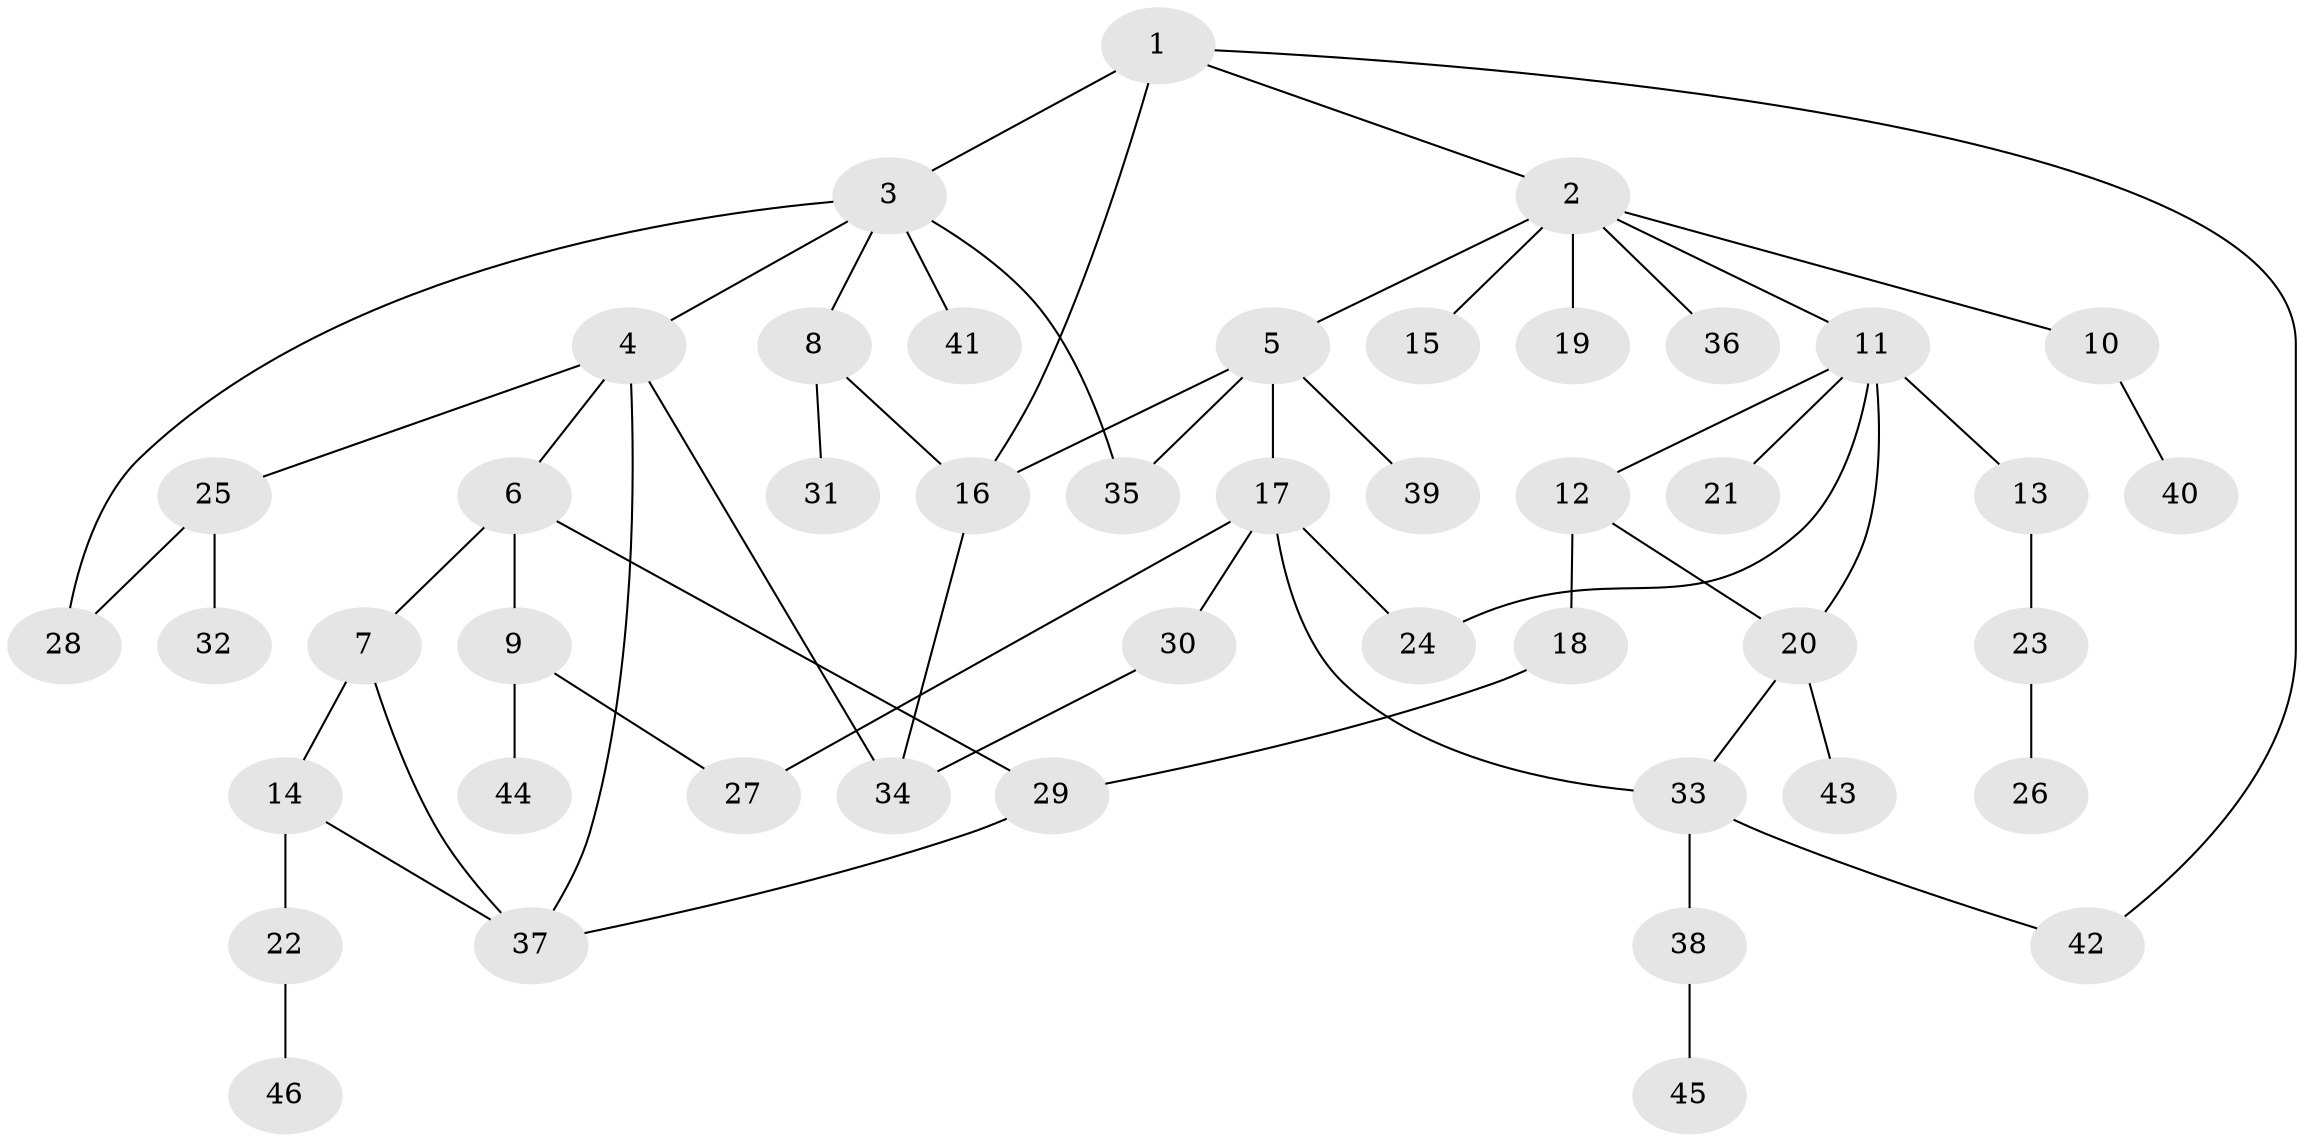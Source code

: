 // original degree distribution, {3: 0.17105263157894737, 8: 0.013157894736842105, 7: 0.02631578947368421, 5: 0.039473684210526314, 1: 0.34210526315789475, 4: 0.09210526315789473, 6: 0.013157894736842105, 2: 0.3026315789473684}
// Generated by graph-tools (version 1.1) at 2025/48/03/04/25 22:48:44]
// undirected, 46 vertices, 60 edges
graph export_dot {
  node [color=gray90,style=filled];
  1;
  2;
  3;
  4;
  5;
  6;
  7;
  8;
  9;
  10;
  11;
  12;
  13;
  14;
  15;
  16;
  17;
  18;
  19;
  20;
  21;
  22;
  23;
  24;
  25;
  26;
  27;
  28;
  29;
  30;
  31;
  32;
  33;
  34;
  35;
  36;
  37;
  38;
  39;
  40;
  41;
  42;
  43;
  44;
  45;
  46;
  1 -- 2 [weight=1.0];
  1 -- 3 [weight=1.0];
  1 -- 16 [weight=2.0];
  1 -- 42 [weight=1.0];
  2 -- 5 [weight=1.0];
  2 -- 10 [weight=1.0];
  2 -- 11 [weight=1.0];
  2 -- 15 [weight=1.0];
  2 -- 19 [weight=1.0];
  2 -- 36 [weight=1.0];
  3 -- 4 [weight=1.0];
  3 -- 8 [weight=1.0];
  3 -- 28 [weight=1.0];
  3 -- 35 [weight=1.0];
  3 -- 41 [weight=1.0];
  4 -- 6 [weight=1.0];
  4 -- 25 [weight=1.0];
  4 -- 34 [weight=1.0];
  4 -- 37 [weight=1.0];
  5 -- 16 [weight=1.0];
  5 -- 17 [weight=2.0];
  5 -- 35 [weight=1.0];
  5 -- 39 [weight=1.0];
  6 -- 7 [weight=1.0];
  6 -- 9 [weight=1.0];
  6 -- 29 [weight=1.0];
  7 -- 14 [weight=1.0];
  7 -- 37 [weight=1.0];
  8 -- 16 [weight=1.0];
  8 -- 31 [weight=1.0];
  9 -- 27 [weight=1.0];
  9 -- 44 [weight=1.0];
  10 -- 40 [weight=1.0];
  11 -- 12 [weight=1.0];
  11 -- 13 [weight=1.0];
  11 -- 20 [weight=1.0];
  11 -- 21 [weight=1.0];
  11 -- 24 [weight=1.0];
  12 -- 18 [weight=1.0];
  12 -- 20 [weight=1.0];
  13 -- 23 [weight=1.0];
  14 -- 22 [weight=1.0];
  14 -- 37 [weight=1.0];
  16 -- 34 [weight=1.0];
  17 -- 24 [weight=1.0];
  17 -- 27 [weight=1.0];
  17 -- 30 [weight=1.0];
  17 -- 33 [weight=1.0];
  18 -- 29 [weight=1.0];
  20 -- 33 [weight=1.0];
  20 -- 43 [weight=1.0];
  22 -- 46 [weight=1.0];
  23 -- 26 [weight=1.0];
  25 -- 28 [weight=1.0];
  25 -- 32 [weight=1.0];
  29 -- 37 [weight=1.0];
  30 -- 34 [weight=1.0];
  33 -- 38 [weight=1.0];
  33 -- 42 [weight=1.0];
  38 -- 45 [weight=1.0];
}
